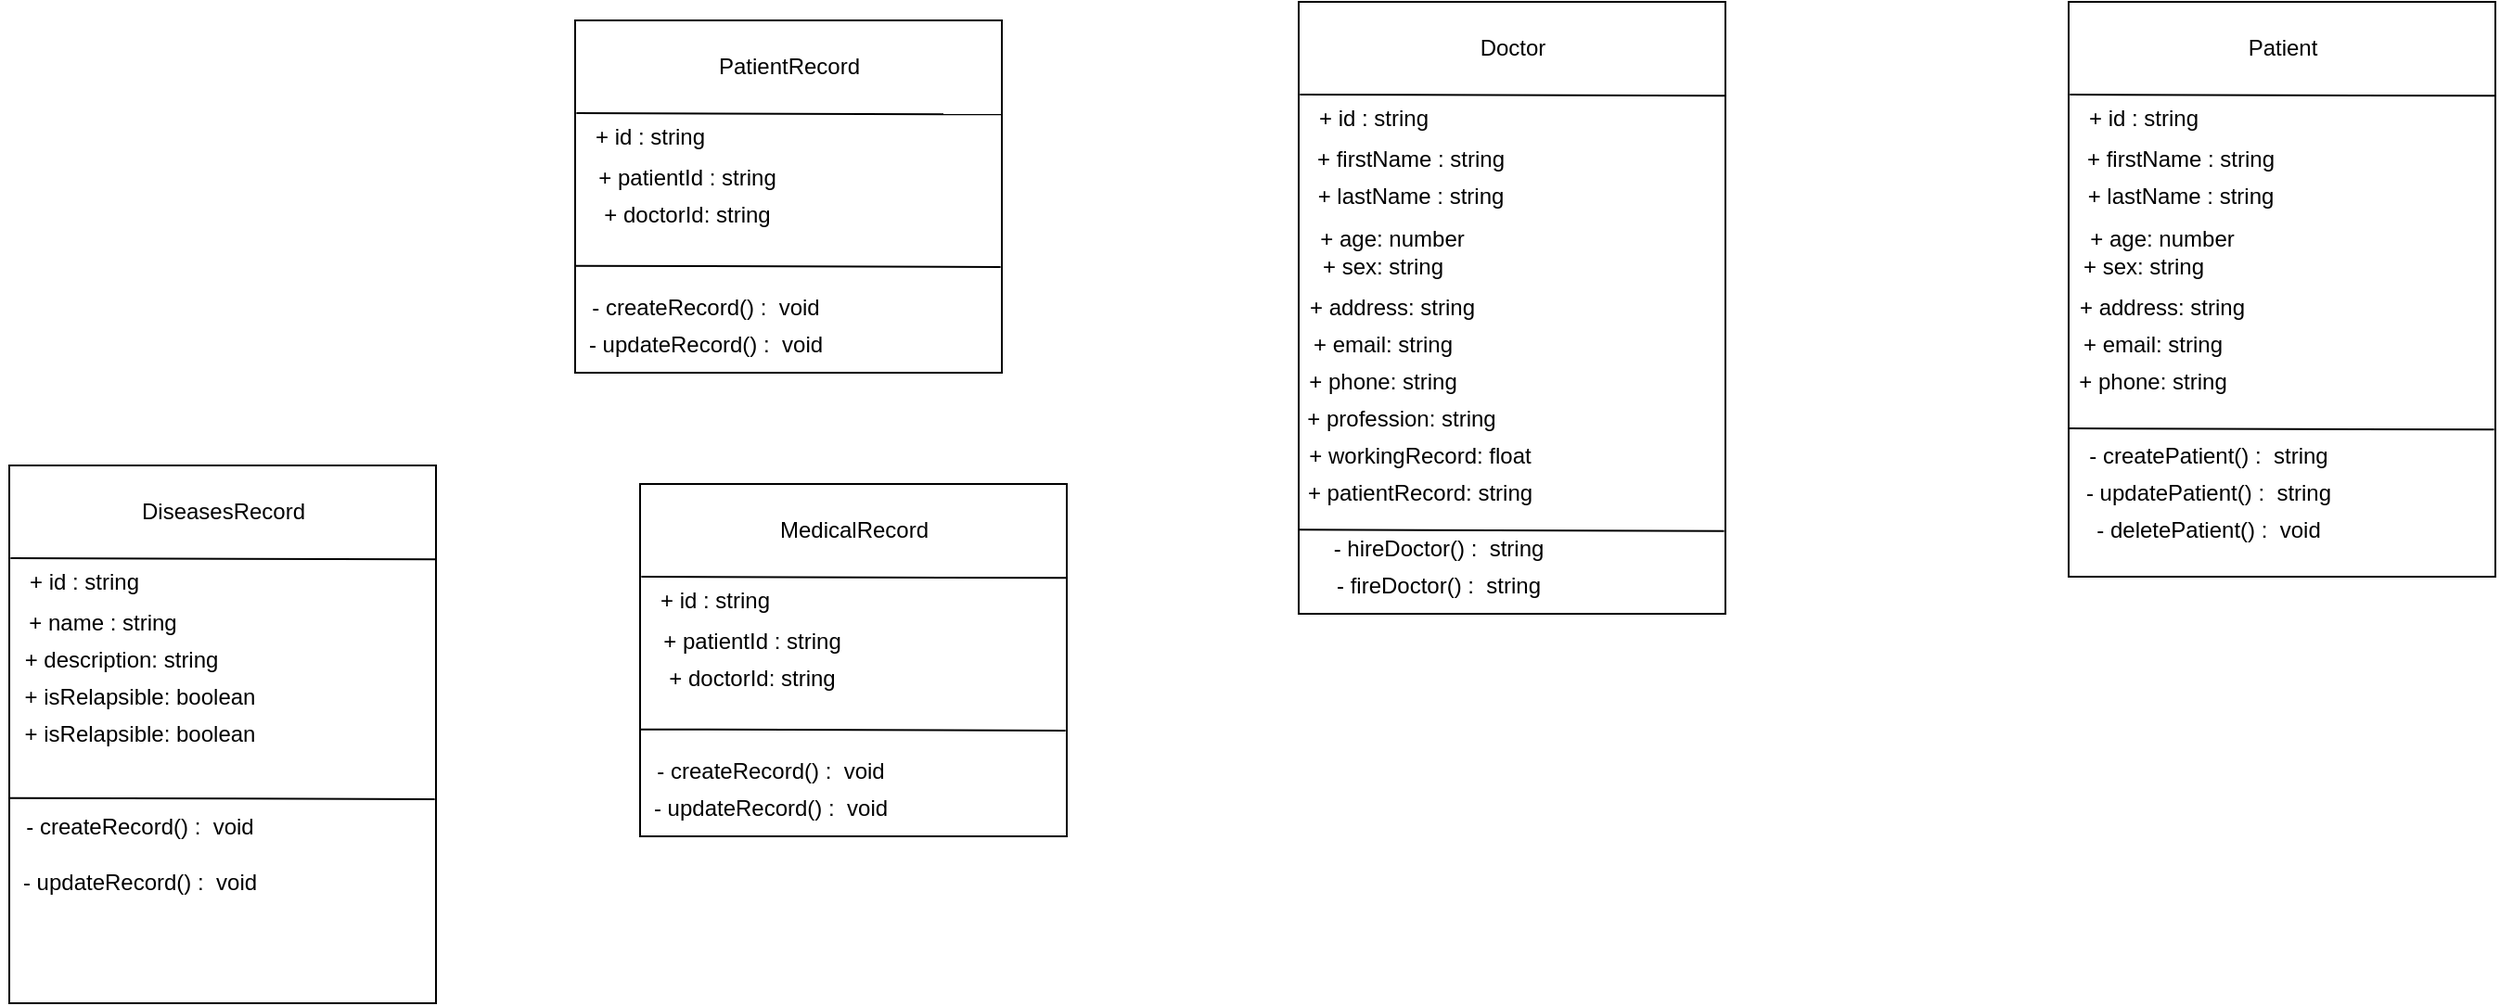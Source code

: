 <mxfile version="24.7.6">
  <diagram name="Page-1" id="dMoMHk8tGtqV6PttAARK">
    <mxGraphModel dx="1597" dy="320" grid="1" gridSize="10" guides="1" tooltips="1" connect="1" arrows="1" fold="1" page="1" pageScale="1" pageWidth="1169" pageHeight="826" math="0" shadow="0">
      <root>
        <mxCell id="0" />
        <mxCell id="1" parent="0" />
        <mxCell id="omD_EAOpqNVqfxOUHVzq-1" value="" style="rounded=0;whiteSpace=wrap;html=1;" vertex="1" parent="1">
          <mxGeometry x="350" y="270" width="230" height="330" as="geometry" />
        </mxCell>
        <mxCell id="omD_EAOpqNVqfxOUHVzq-3" value="Doctor" style="text;html=1;align=center;verticalAlign=middle;resizable=0;points=[];autosize=1;strokeColor=none;fillColor=none;" vertex="1" parent="1">
          <mxGeometry x="435" y="280" width="60" height="30" as="geometry" />
        </mxCell>
        <mxCell id="omD_EAOpqNVqfxOUHVzq-4" value="" style="endArrow=none;html=1;rounded=0;entryX=0.997;entryY=0.228;entryDx=0;entryDy=0;entryPerimeter=0;" edge="1" parent="1">
          <mxGeometry width="50" height="50" relative="1" as="geometry">
            <mxPoint x="350.69" y="320" as="sourcePoint" />
            <mxPoint x="580" y="320.68" as="targetPoint" />
          </mxGeometry>
        </mxCell>
        <mxCell id="omD_EAOpqNVqfxOUHVzq-5" value="+ id : string" style="text;html=1;align=center;verticalAlign=middle;resizable=0;points=[];autosize=1;strokeColor=none;fillColor=none;" vertex="1" parent="1">
          <mxGeometry x="350" y="318" width="80" height="30" as="geometry" />
        </mxCell>
        <mxCell id="omD_EAOpqNVqfxOUHVzq-6" value="+ firstName : string" style="text;html=1;align=center;verticalAlign=middle;resizable=0;points=[];autosize=1;strokeColor=none;fillColor=none;" vertex="1" parent="1">
          <mxGeometry x="350" y="340" width="120" height="30" as="geometry" />
        </mxCell>
        <mxCell id="omD_EAOpqNVqfxOUHVzq-7" value="+ lastName : string" style="text;html=1;align=center;verticalAlign=middle;resizable=0;points=[];autosize=1;strokeColor=none;fillColor=none;" vertex="1" parent="1">
          <mxGeometry x="350" y="360" width="120" height="30" as="geometry" />
        </mxCell>
        <mxCell id="omD_EAOpqNVqfxOUHVzq-8" value="+ age: number" style="text;html=1;align=center;verticalAlign=middle;resizable=0;points=[];autosize=1;strokeColor=none;fillColor=none;" vertex="1" parent="1">
          <mxGeometry x="350" y="383" width="100" height="30" as="geometry" />
        </mxCell>
        <mxCell id="omD_EAOpqNVqfxOUHVzq-9" value="+ sex: string" style="text;html=1;align=center;verticalAlign=middle;resizable=0;points=[];autosize=1;strokeColor=none;fillColor=none;" vertex="1" parent="1">
          <mxGeometry x="350" y="398" width="90" height="30" as="geometry" />
        </mxCell>
        <mxCell id="omD_EAOpqNVqfxOUHVzq-10" value="+ address: string" style="text;html=1;align=center;verticalAlign=middle;resizable=0;points=[];autosize=1;strokeColor=none;fillColor=none;" vertex="1" parent="1">
          <mxGeometry x="345" y="420" width="110" height="30" as="geometry" />
        </mxCell>
        <mxCell id="omD_EAOpqNVqfxOUHVzq-11" value="+ email: string" style="text;html=1;align=center;verticalAlign=middle;resizable=0;points=[];autosize=1;strokeColor=none;fillColor=none;" vertex="1" parent="1">
          <mxGeometry x="345" y="440" width="100" height="30" as="geometry" />
        </mxCell>
        <mxCell id="omD_EAOpqNVqfxOUHVzq-13" value="+ phone: string" style="text;html=1;align=center;verticalAlign=middle;resizable=0;points=[];autosize=1;strokeColor=none;fillColor=none;" vertex="1" parent="1">
          <mxGeometry x="345" y="460" width="100" height="30" as="geometry" />
        </mxCell>
        <mxCell id="omD_EAOpqNVqfxOUHVzq-15" value="" style="endArrow=none;html=1;rounded=0;entryX=0.997;entryY=0.228;entryDx=0;entryDy=0;entryPerimeter=0;" edge="1" parent="1">
          <mxGeometry width="50" height="50" relative="1" as="geometry">
            <mxPoint x="350" y="554.66" as="sourcePoint" />
            <mxPoint x="579.31" y="555.34" as="targetPoint" />
          </mxGeometry>
        </mxCell>
        <mxCell id="omD_EAOpqNVqfxOUHVzq-16" value="- hireDoctor() : &amp;nbsp;string" style="text;html=1;align=center;verticalAlign=middle;resizable=0;points=[];autosize=1;strokeColor=none;fillColor=none;" vertex="1" parent="1">
          <mxGeometry x="355" y="550" width="140" height="30" as="geometry" />
        </mxCell>
        <mxCell id="omD_EAOpqNVqfxOUHVzq-17" value="- fireDoctor() : &amp;nbsp;string" style="text;html=1;align=center;verticalAlign=middle;resizable=0;points=[];autosize=1;strokeColor=none;fillColor=none;" vertex="1" parent="1">
          <mxGeometry x="360" y="570" width="130" height="30" as="geometry" />
        </mxCell>
        <mxCell id="omD_EAOpqNVqfxOUHVzq-19" value="" style="rounded=0;whiteSpace=wrap;html=1;" vertex="1" parent="1">
          <mxGeometry x="765" y="270" width="230" height="310" as="geometry" />
        </mxCell>
        <mxCell id="omD_EAOpqNVqfxOUHVzq-20" value="Patient" style="text;html=1;align=center;verticalAlign=middle;resizable=0;points=[];autosize=1;strokeColor=none;fillColor=none;" vertex="1" parent="1">
          <mxGeometry x="850" y="280" width="60" height="30" as="geometry" />
        </mxCell>
        <mxCell id="omD_EAOpqNVqfxOUHVzq-21" value="" style="endArrow=none;html=1;rounded=0;entryX=0.997;entryY=0.228;entryDx=0;entryDy=0;entryPerimeter=0;" edge="1" parent="1">
          <mxGeometry width="50" height="50" relative="1" as="geometry">
            <mxPoint x="765.69" y="320" as="sourcePoint" />
            <mxPoint x="995" y="320.68" as="targetPoint" />
          </mxGeometry>
        </mxCell>
        <mxCell id="omD_EAOpqNVqfxOUHVzq-22" value="+ id : string" style="text;html=1;align=center;verticalAlign=middle;resizable=0;points=[];autosize=1;strokeColor=none;fillColor=none;" vertex="1" parent="1">
          <mxGeometry x="765" y="318" width="80" height="30" as="geometry" />
        </mxCell>
        <mxCell id="omD_EAOpqNVqfxOUHVzq-23" value="+ firstName : string" style="text;html=1;align=center;verticalAlign=middle;resizable=0;points=[];autosize=1;strokeColor=none;fillColor=none;" vertex="1" parent="1">
          <mxGeometry x="765" y="340" width="120" height="30" as="geometry" />
        </mxCell>
        <mxCell id="omD_EAOpqNVqfxOUHVzq-24" value="+ lastName : string" style="text;html=1;align=center;verticalAlign=middle;resizable=0;points=[];autosize=1;strokeColor=none;fillColor=none;" vertex="1" parent="1">
          <mxGeometry x="765" y="360" width="120" height="30" as="geometry" />
        </mxCell>
        <mxCell id="omD_EAOpqNVqfxOUHVzq-25" value="+ age: number" style="text;html=1;align=center;verticalAlign=middle;resizable=0;points=[];autosize=1;strokeColor=none;fillColor=none;" vertex="1" parent="1">
          <mxGeometry x="765" y="383" width="100" height="30" as="geometry" />
        </mxCell>
        <mxCell id="omD_EAOpqNVqfxOUHVzq-26" value="+ sex: string" style="text;html=1;align=center;verticalAlign=middle;resizable=0;points=[];autosize=1;strokeColor=none;fillColor=none;" vertex="1" parent="1">
          <mxGeometry x="760" y="398" width="90" height="30" as="geometry" />
        </mxCell>
        <mxCell id="omD_EAOpqNVqfxOUHVzq-27" value="+ address: string" style="text;html=1;align=center;verticalAlign=middle;resizable=0;points=[];autosize=1;strokeColor=none;fillColor=none;" vertex="1" parent="1">
          <mxGeometry x="760" y="420" width="110" height="30" as="geometry" />
        </mxCell>
        <mxCell id="omD_EAOpqNVqfxOUHVzq-28" value="+ email: string" style="text;html=1;align=center;verticalAlign=middle;resizable=0;points=[];autosize=1;strokeColor=none;fillColor=none;" vertex="1" parent="1">
          <mxGeometry x="760" y="440" width="100" height="30" as="geometry" />
        </mxCell>
        <mxCell id="omD_EAOpqNVqfxOUHVzq-29" value="+ phone: string" style="text;html=1;align=center;verticalAlign=middle;resizable=0;points=[];autosize=1;strokeColor=none;fillColor=none;" vertex="1" parent="1">
          <mxGeometry x="760" y="460" width="100" height="30" as="geometry" />
        </mxCell>
        <mxCell id="omD_EAOpqNVqfxOUHVzq-30" value="" style="endArrow=none;html=1;rounded=0;entryX=0.997;entryY=0.228;entryDx=0;entryDy=0;entryPerimeter=0;" edge="1" parent="1">
          <mxGeometry width="50" height="50" relative="1" as="geometry">
            <mxPoint x="765" y="500" as="sourcePoint" />
            <mxPoint x="994.31" y="500.68" as="targetPoint" />
          </mxGeometry>
        </mxCell>
        <mxCell id="omD_EAOpqNVqfxOUHVzq-31" value="- createPatient() : &amp;nbsp;string" style="text;html=1;align=center;verticalAlign=middle;resizable=0;points=[];autosize=1;strokeColor=none;fillColor=none;" vertex="1" parent="1">
          <mxGeometry x="765" y="500" width="150" height="30" as="geometry" />
        </mxCell>
        <mxCell id="omD_EAOpqNVqfxOUHVzq-32" value="- updatePatient() : &amp;nbsp;string" style="text;html=1;align=center;verticalAlign=middle;resizable=0;points=[];autosize=1;strokeColor=none;fillColor=none;" vertex="1" parent="1">
          <mxGeometry x="760" y="520" width="160" height="30" as="geometry" />
        </mxCell>
        <mxCell id="omD_EAOpqNVqfxOUHVzq-33" value="- deletePatient() : &amp;nbsp;void" style="text;html=1;align=center;verticalAlign=middle;resizable=0;points=[];autosize=1;strokeColor=none;fillColor=none;" vertex="1" parent="1">
          <mxGeometry x="770" y="540" width="140" height="30" as="geometry" />
        </mxCell>
        <mxCell id="omD_EAOpqNVqfxOUHVzq-34" value="+ profession: string" style="text;html=1;align=center;verticalAlign=middle;resizable=0;points=[];autosize=1;strokeColor=none;fillColor=none;" vertex="1" parent="1">
          <mxGeometry x="340" y="480" width="130" height="30" as="geometry" />
        </mxCell>
        <mxCell id="omD_EAOpqNVqfxOUHVzq-36" value="+ workingRecord: float" style="text;html=1;align=center;verticalAlign=middle;resizable=0;points=[];autosize=1;strokeColor=none;fillColor=none;" vertex="1" parent="1">
          <mxGeometry x="345" y="500" width="140" height="30" as="geometry" />
        </mxCell>
        <mxCell id="omD_EAOpqNVqfxOUHVzq-37" value="+ patientRecord: string" style="text;html=1;align=center;verticalAlign=middle;resizable=0;points=[];autosize=1;strokeColor=none;fillColor=none;" vertex="1" parent="1">
          <mxGeometry x="345" y="520" width="140" height="30" as="geometry" />
        </mxCell>
        <mxCell id="omD_EAOpqNVqfxOUHVzq-38" value="" style="rounded=0;whiteSpace=wrap;html=1;" vertex="1" parent="1">
          <mxGeometry x="-40" y="280" width="230" height="190" as="geometry" />
        </mxCell>
        <mxCell id="omD_EAOpqNVqfxOUHVzq-39" value="PatientRecord" style="text;html=1;align=center;verticalAlign=middle;resizable=0;points=[];autosize=1;strokeColor=none;fillColor=none;" vertex="1" parent="1">
          <mxGeometry x="25" y="290" width="100" height="30" as="geometry" />
        </mxCell>
        <mxCell id="omD_EAOpqNVqfxOUHVzq-40" value="" style="endArrow=none;html=1;rounded=0;entryX=0.997;entryY=0.228;entryDx=0;entryDy=0;entryPerimeter=0;" edge="1" parent="1">
          <mxGeometry width="50" height="50" relative="1" as="geometry">
            <mxPoint x="-39.31" y="330" as="sourcePoint" />
            <mxPoint x="190" y="330.68" as="targetPoint" />
          </mxGeometry>
        </mxCell>
        <mxCell id="omD_EAOpqNVqfxOUHVzq-41" value="+ id : string" style="text;html=1;align=center;verticalAlign=middle;resizable=0;points=[];autosize=1;strokeColor=none;fillColor=none;" vertex="1" parent="1">
          <mxGeometry x="-40" y="328" width="80" height="30" as="geometry" />
        </mxCell>
        <mxCell id="omD_EAOpqNVqfxOUHVzq-42" value="+ patientId : string" style="text;html=1;align=center;verticalAlign=middle;resizable=0;points=[];autosize=1;strokeColor=none;fillColor=none;" vertex="1" parent="1">
          <mxGeometry x="-40" y="350" width="120" height="30" as="geometry" />
        </mxCell>
        <mxCell id="omD_EAOpqNVqfxOUHVzq-43" value="+ doctorId: string" style="text;html=1;align=center;verticalAlign=middle;resizable=0;points=[];autosize=1;strokeColor=none;fillColor=none;" vertex="1" parent="1">
          <mxGeometry x="-35" y="370" width="110" height="30" as="geometry" />
        </mxCell>
        <mxCell id="omD_EAOpqNVqfxOUHVzq-49" value="" style="endArrow=none;html=1;rounded=0;entryX=0.997;entryY=0.228;entryDx=0;entryDy=0;entryPerimeter=0;" edge="1" parent="1">
          <mxGeometry width="50" height="50" relative="1" as="geometry">
            <mxPoint x="-40" y="412.32" as="sourcePoint" />
            <mxPoint x="189.31" y="413.0" as="targetPoint" />
          </mxGeometry>
        </mxCell>
        <mxCell id="omD_EAOpqNVqfxOUHVzq-52" value="- createRecord() : &amp;nbsp;void" style="text;html=1;align=center;verticalAlign=middle;resizable=0;points=[];autosize=1;strokeColor=none;fillColor=none;" vertex="1" parent="1">
          <mxGeometry x="-45" y="420" width="150" height="30" as="geometry" />
        </mxCell>
        <mxCell id="omD_EAOpqNVqfxOUHVzq-56" value="- updateRecord() : &amp;nbsp;void" style="text;html=1;align=center;verticalAlign=middle;resizable=0;points=[];autosize=1;strokeColor=none;fillColor=none;" vertex="1" parent="1">
          <mxGeometry x="-45" y="440" width="150" height="30" as="geometry" />
        </mxCell>
        <mxCell id="omD_EAOpqNVqfxOUHVzq-57" value="" style="rounded=0;whiteSpace=wrap;html=1;" vertex="1" parent="1">
          <mxGeometry x="-5" y="530" width="230" height="190" as="geometry" />
        </mxCell>
        <mxCell id="omD_EAOpqNVqfxOUHVzq-58" value="MedicalRecord" style="text;html=1;align=center;verticalAlign=middle;resizable=0;points=[];autosize=1;strokeColor=none;fillColor=none;" vertex="1" parent="1">
          <mxGeometry x="60" y="540" width="100" height="30" as="geometry" />
        </mxCell>
        <mxCell id="omD_EAOpqNVqfxOUHVzq-59" value="" style="endArrow=none;html=1;rounded=0;entryX=0.997;entryY=0.228;entryDx=0;entryDy=0;entryPerimeter=0;" edge="1" parent="1">
          <mxGeometry width="50" height="50" relative="1" as="geometry">
            <mxPoint x="-4.31" y="580" as="sourcePoint" />
            <mxPoint x="225" y="580.68" as="targetPoint" />
          </mxGeometry>
        </mxCell>
        <mxCell id="omD_EAOpqNVqfxOUHVzq-60" value="+ id : string" style="text;html=1;align=center;verticalAlign=middle;resizable=0;points=[];autosize=1;strokeColor=none;fillColor=none;" vertex="1" parent="1">
          <mxGeometry x="-5" y="578" width="80" height="30" as="geometry" />
        </mxCell>
        <mxCell id="omD_EAOpqNVqfxOUHVzq-61" value="+ patientId : string" style="text;html=1;align=center;verticalAlign=middle;resizable=0;points=[];autosize=1;strokeColor=none;fillColor=none;" vertex="1" parent="1">
          <mxGeometry x="-5" y="600" width="120" height="30" as="geometry" />
        </mxCell>
        <mxCell id="omD_EAOpqNVqfxOUHVzq-62" value="+ doctorId: string" style="text;html=1;align=center;verticalAlign=middle;resizable=0;points=[];autosize=1;strokeColor=none;fillColor=none;" vertex="1" parent="1">
          <mxGeometry y="620" width="110" height="30" as="geometry" />
        </mxCell>
        <mxCell id="omD_EAOpqNVqfxOUHVzq-63" value="" style="endArrow=none;html=1;rounded=0;entryX=0.997;entryY=0.228;entryDx=0;entryDy=0;entryPerimeter=0;" edge="1" parent="1">
          <mxGeometry width="50" height="50" relative="1" as="geometry">
            <mxPoint x="-5" y="662.32" as="sourcePoint" />
            <mxPoint x="224.31" y="663" as="targetPoint" />
          </mxGeometry>
        </mxCell>
        <mxCell id="omD_EAOpqNVqfxOUHVzq-64" value="- createRecord() : &amp;nbsp;void" style="text;html=1;align=center;verticalAlign=middle;resizable=0;points=[];autosize=1;strokeColor=none;fillColor=none;" vertex="1" parent="1">
          <mxGeometry x="-10" y="670" width="150" height="30" as="geometry" />
        </mxCell>
        <mxCell id="omD_EAOpqNVqfxOUHVzq-65" value="- updateRecord() : &amp;nbsp;void" style="text;html=1;align=center;verticalAlign=middle;resizable=0;points=[];autosize=1;strokeColor=none;fillColor=none;" vertex="1" parent="1">
          <mxGeometry x="-10" y="690" width="150" height="30" as="geometry" />
        </mxCell>
        <mxCell id="omD_EAOpqNVqfxOUHVzq-66" value="" style="rounded=0;whiteSpace=wrap;html=1;" vertex="1" parent="1">
          <mxGeometry x="-345" y="520" width="230" height="290" as="geometry" />
        </mxCell>
        <mxCell id="omD_EAOpqNVqfxOUHVzq-67" value="DiseasesRecord" style="text;html=1;align=center;verticalAlign=middle;resizable=0;points=[];autosize=1;strokeColor=none;fillColor=none;" vertex="1" parent="1">
          <mxGeometry x="-285" y="530" width="110" height="30" as="geometry" />
        </mxCell>
        <mxCell id="omD_EAOpqNVqfxOUHVzq-68" value="" style="endArrow=none;html=1;rounded=0;entryX=0.997;entryY=0.228;entryDx=0;entryDy=0;entryPerimeter=0;" edge="1" parent="1">
          <mxGeometry width="50" height="50" relative="1" as="geometry">
            <mxPoint x="-344.31" y="570" as="sourcePoint" />
            <mxPoint x="-115" y="570.68" as="targetPoint" />
          </mxGeometry>
        </mxCell>
        <mxCell id="omD_EAOpqNVqfxOUHVzq-69" value="+ id : string" style="text;html=1;align=center;verticalAlign=middle;resizable=0;points=[];autosize=1;strokeColor=none;fillColor=none;" vertex="1" parent="1">
          <mxGeometry x="-345" y="568" width="80" height="30" as="geometry" />
        </mxCell>
        <mxCell id="omD_EAOpqNVqfxOUHVzq-70" value="+ name : string" style="text;html=1;align=center;verticalAlign=middle;resizable=0;points=[];autosize=1;strokeColor=none;fillColor=none;" vertex="1" parent="1">
          <mxGeometry x="-345" y="590" width="100" height="30" as="geometry" />
        </mxCell>
        <mxCell id="omD_EAOpqNVqfxOUHVzq-71" value="+ description: string" style="text;html=1;align=center;verticalAlign=middle;resizable=0;points=[];autosize=1;strokeColor=none;fillColor=none;" vertex="1" parent="1">
          <mxGeometry x="-350" y="610" width="130" height="30" as="geometry" />
        </mxCell>
        <mxCell id="omD_EAOpqNVqfxOUHVzq-72" value="" style="endArrow=none;html=1;rounded=0;entryX=0.997;entryY=0.228;entryDx=0;entryDy=0;entryPerimeter=0;" edge="1" parent="1">
          <mxGeometry width="50" height="50" relative="1" as="geometry">
            <mxPoint x="-345" y="699.32" as="sourcePoint" />
            <mxPoint x="-115.69" y="700" as="targetPoint" />
          </mxGeometry>
        </mxCell>
        <mxCell id="omD_EAOpqNVqfxOUHVzq-73" value="- createRecord() : &amp;nbsp;void" style="text;html=1;align=center;verticalAlign=middle;resizable=0;points=[];autosize=1;strokeColor=none;fillColor=none;" vertex="1" parent="1">
          <mxGeometry x="-350" y="700" width="150" height="30" as="geometry" />
        </mxCell>
        <mxCell id="omD_EAOpqNVqfxOUHVzq-74" value="- updateRecord() : &amp;nbsp;void" style="text;html=1;align=center;verticalAlign=middle;resizable=0;points=[];autosize=1;strokeColor=none;fillColor=none;" vertex="1" parent="1">
          <mxGeometry x="-350" y="730" width="150" height="30" as="geometry" />
        </mxCell>
        <mxCell id="omD_EAOpqNVqfxOUHVzq-75" value="+ isRelapsible: boolean" style="text;html=1;align=center;verticalAlign=middle;resizable=0;points=[];autosize=1;strokeColor=none;fillColor=none;" vertex="1" parent="1">
          <mxGeometry x="-350" y="630" width="150" height="30" as="geometry" />
        </mxCell>
        <mxCell id="omD_EAOpqNVqfxOUHVzq-76" value="+ isRelapsible: boolean" style="text;html=1;align=center;verticalAlign=middle;resizable=0;points=[];autosize=1;strokeColor=none;fillColor=none;" vertex="1" parent="1">
          <mxGeometry x="-350" y="650" width="150" height="30" as="geometry" />
        </mxCell>
      </root>
    </mxGraphModel>
  </diagram>
</mxfile>

